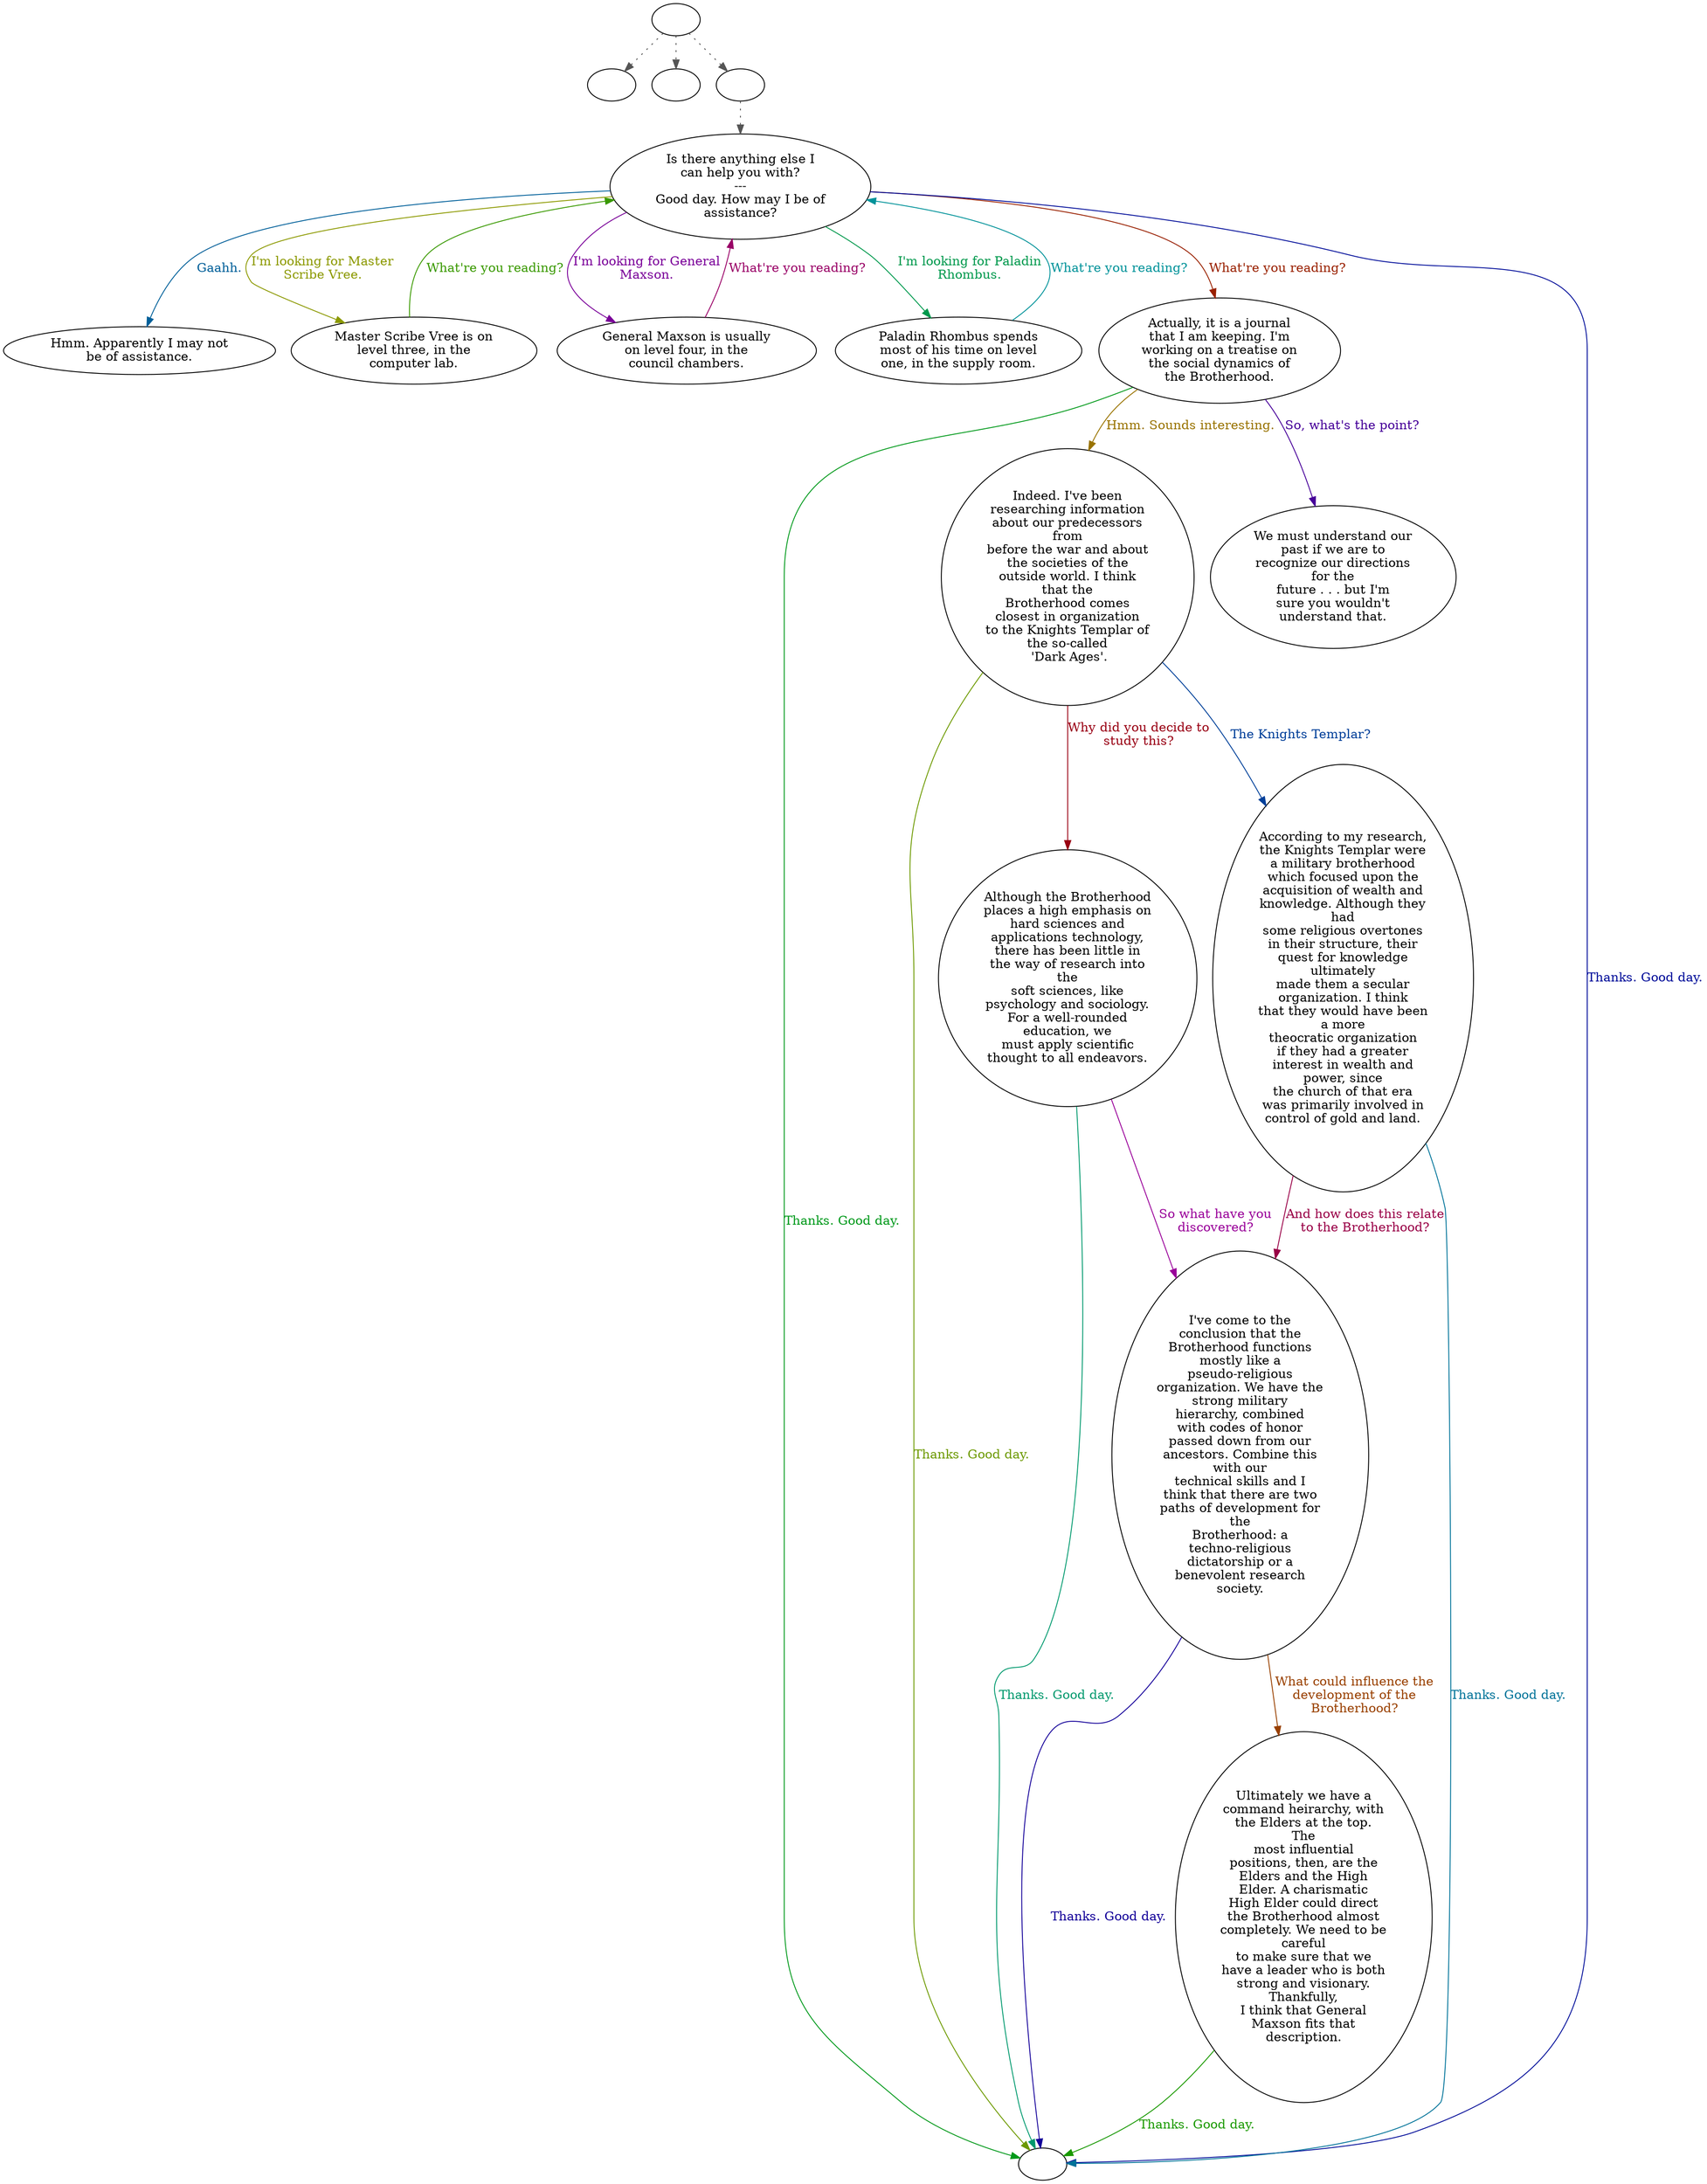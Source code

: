 digraph BRENDEN {
  "start" [style=filled       fillcolor="#FFFFFF"       color="#000000"]
  "start" -> "critter_p_proc" [style=dotted color="#555555"]
  "start" -> "destroy_p_proc" [style=dotted color="#555555"]
  "start" -> "talk_p_proc" [style=dotted color="#555555"]
  "start" [label=""]
  "critter_p_proc" [style=filled       fillcolor="#FFFFFF"       color="#000000"]
  "critter_p_proc" [label=""]
  "destroy_p_proc" [style=filled       fillcolor="#FFFFFF"       color="#000000"]
  "destroy_p_proc" [label=""]
  "talk_p_proc" [style=filled       fillcolor="#FFFFFF"       color="#000000"]
  "talk_p_proc" -> "Brenden01" [style=dotted color="#555555"]
  "talk_p_proc" [label=""]
  "Brenden01" [style=filled       fillcolor="#FFFFFF"       color="#000000"]
  "Brenden01" [label="Is there anything else I\ncan help you with?\n---\nGood day. How may I be of\nassistance?"]
  "Brenden01" -> "Brenden05" [label="Gaahh." color="#005F99" fontcolor="#005F99"]
  "Brenden01" -> "Brenden02" [label="I'm looking for Master\nScribe Vree." color="#8C9900" fontcolor="#8C9900"]
  "Brenden01" -> "Brenden03" [label="I'm looking for General\nMaxson." color="#7A0099" fontcolor="#7A0099"]
  "Brenden01" -> "Brenden04" [label="I'm looking for Paladin\nRhombus." color="#00994D" fontcolor="#00994D"]
  "Brenden01" -> "Brenden06" [label="What're you reading?" color="#992000" fontcolor="#992000"]
  "Brenden01" -> "BrendenEnd" [label="Thanks. Good day." color="#000C99" fontcolor="#000C99"]
  "Brenden02" [style=filled       fillcolor="#FFFFFF"       color="#000000"]
  "Brenden02" [label="Master Scribe Vree is on\nlevel three, in the\ncomputer lab."]
  "Brenden02" -> "Brenden01" [label="What're you reading?" color="#399900" fontcolor="#399900"]
  "Brenden03" [style=filled       fillcolor="#FFFFFF"       color="#000000"]
  "Brenden03" [label="General Maxson is usually\non level four, in the\ncouncil chambers."]
  "Brenden03" -> "Brenden01" [label="What're you reading?" color="#990066" fontcolor="#990066"]
  "Brenden04" [style=filled       fillcolor="#FFFFFF"       color="#000000"]
  "Brenden04" [label="Paladin Rhombus spends\nmost of his time on level\none, in the supply room."]
  "Brenden04" -> "Brenden01" [label="What're you reading?" color="#009299" fontcolor="#009299"]
  "Brenden05" [style=filled       fillcolor="#FFFFFF"       color="#000000"]
  "Brenden05" [label="Hmm. Apparently I may not\nbe of assistance."]
  "Brenden06" [style=filled       fillcolor="#FFFFFF"       color="#000000"]
  "Brenden06" [label="Actually, it is a journal\nthat I am keeping. I'm\nworking on a treatise on\nthe social dynamics of\nthe Brotherhood."]
  "Brenden06" -> "Brenden07" [label="Hmm. Sounds interesting." color="#997300" fontcolor="#997300"]
  "Brenden06" -> "Brenden12" [label="So, what's the point?" color="#460099" fontcolor="#460099"]
  "Brenden06" -> "BrendenEnd" [label="Thanks. Good day." color="#00991A" fontcolor="#00991A"]
  "Brenden07" [style=filled       fillcolor="#FFFFFF"       color="#000000"]
  "Brenden07" [label="Indeed. I've been\nresearching information\nabout our predecessors\nfrom\nbefore the war and about\nthe societies of the\noutside world. I think\nthat the\nBrotherhood comes\nclosest in organization\nto the Knights Templar of\nthe so-called\n 'Dark Ages'."]
  "Brenden07" -> "Brenden08" [label="Why did you decide to\nstudy this?" color="#990013" fontcolor="#990013"]
  "Brenden07" -> "Brenden11" [label="The Knights Templar?" color="#003F99" fontcolor="#003F99"]
  "Brenden07" -> "BrendenEnd" [label="Thanks. Good day." color="#6C9900" fontcolor="#6C9900"]
  "Brenden08" [style=filled       fillcolor="#FFFFFF"       color="#000000"]
  "Brenden08" [label="Although the Brotherhood\nplaces a high emphasis on\nhard sciences and\napplications technology,\nthere has been little in\nthe way of research into\nthe\nsoft sciences, like\npsychology and sociology.\nFor a well-rounded\neducation, we\nmust apply scientific\nthought to all endeavors."]
  "Brenden08" -> "Brenden09" [label="So what have you\ndiscovered?" color="#990099" fontcolor="#990099"]
  "Brenden08" -> "BrendenEnd" [label="Thanks. Good day." color="#00996D" fontcolor="#00996D"]
  "Brenden09" [style=filled       fillcolor="#FFFFFF"       color="#000000"]
  "Brenden09" [label="I've come to the\nconclusion that the\nBrotherhood functions\nmostly like a\npseudo-religious\norganization. We have the\nstrong military\nhierarchy, combined\nwith codes of honor\npassed down from our\nancestors. Combine this\nwith our\ntechnical skills and I\nthink that there are two\npaths of development for\nthe\nBrotherhood: a\ntechno-religious\ndictatorship or a\nbenevolent research\nsociety."]
  "Brenden09" -> "Brenden10" [label="What could influence the\ndevelopment of the\nBrotherhood?" color="#994000" fontcolor="#994000"]
  "Brenden09" -> "BrendenEnd" [label="Thanks. Good day." color="#130099" fontcolor="#130099"]
  "Brenden10" [style=filled       fillcolor="#FFFFFF"       color="#000000"]
  "Brenden10" [label="Ultimately we have a\ncommand heirarchy, with\nthe Elders at the top.\nThe\nmost influential\npositions, then, are the\nElders and the High\nElder. A charismatic\nHigh Elder could direct\nthe Brotherhood almost\ncompletely. We need to be\ncareful\nto make sure that we\nhave a leader who is both\nstrong and visionary.\nThankfully,\nI think that General\nMaxson fits that\ndescription."]
  "Brenden10" -> "BrendenEnd" [label="Thanks. Good day." color="#199900" fontcolor="#199900"]
  "Brenden11" [style=filled       fillcolor="#FFFFFF"       color="#000000"]
  "Brenden11" [label="According to my research,\nthe Knights Templar were\na military brotherhood\nwhich focused upon the\nacquisition of wealth and\nknowledge. Although they\nhad\nsome religious overtones\nin their structure, their\nquest for knowledge\nultimately\nmade them a secular\norganization. I think\nthat they would have been\na more\ntheocratic organization\nif they had a greater\ninterest in wealth and\npower, since\nthe church of that era\nwas primarily involved in\ncontrol of gold and land."]
  "Brenden11" -> "Brenden09" [label="And how does this relate\nto the Brotherhood?" color="#990046" fontcolor="#990046"]
  "Brenden11" -> "BrendenEnd" [label="Thanks. Good day." color="#007399" fontcolor="#007399"]
  "Brenden12" [style=filled       fillcolor="#FFFFFF"       color="#000000"]
  "Brenden12" [label="We must understand our\npast if we are to\nrecognize our directions\nfor the\nfuture . . . but I'm\nsure you wouldn't\nunderstand that."]
  "BrendenEnd" [style=filled       fillcolor="#FFFFFF"       color="#000000"]
  "BrendenEnd" [label=""]
}